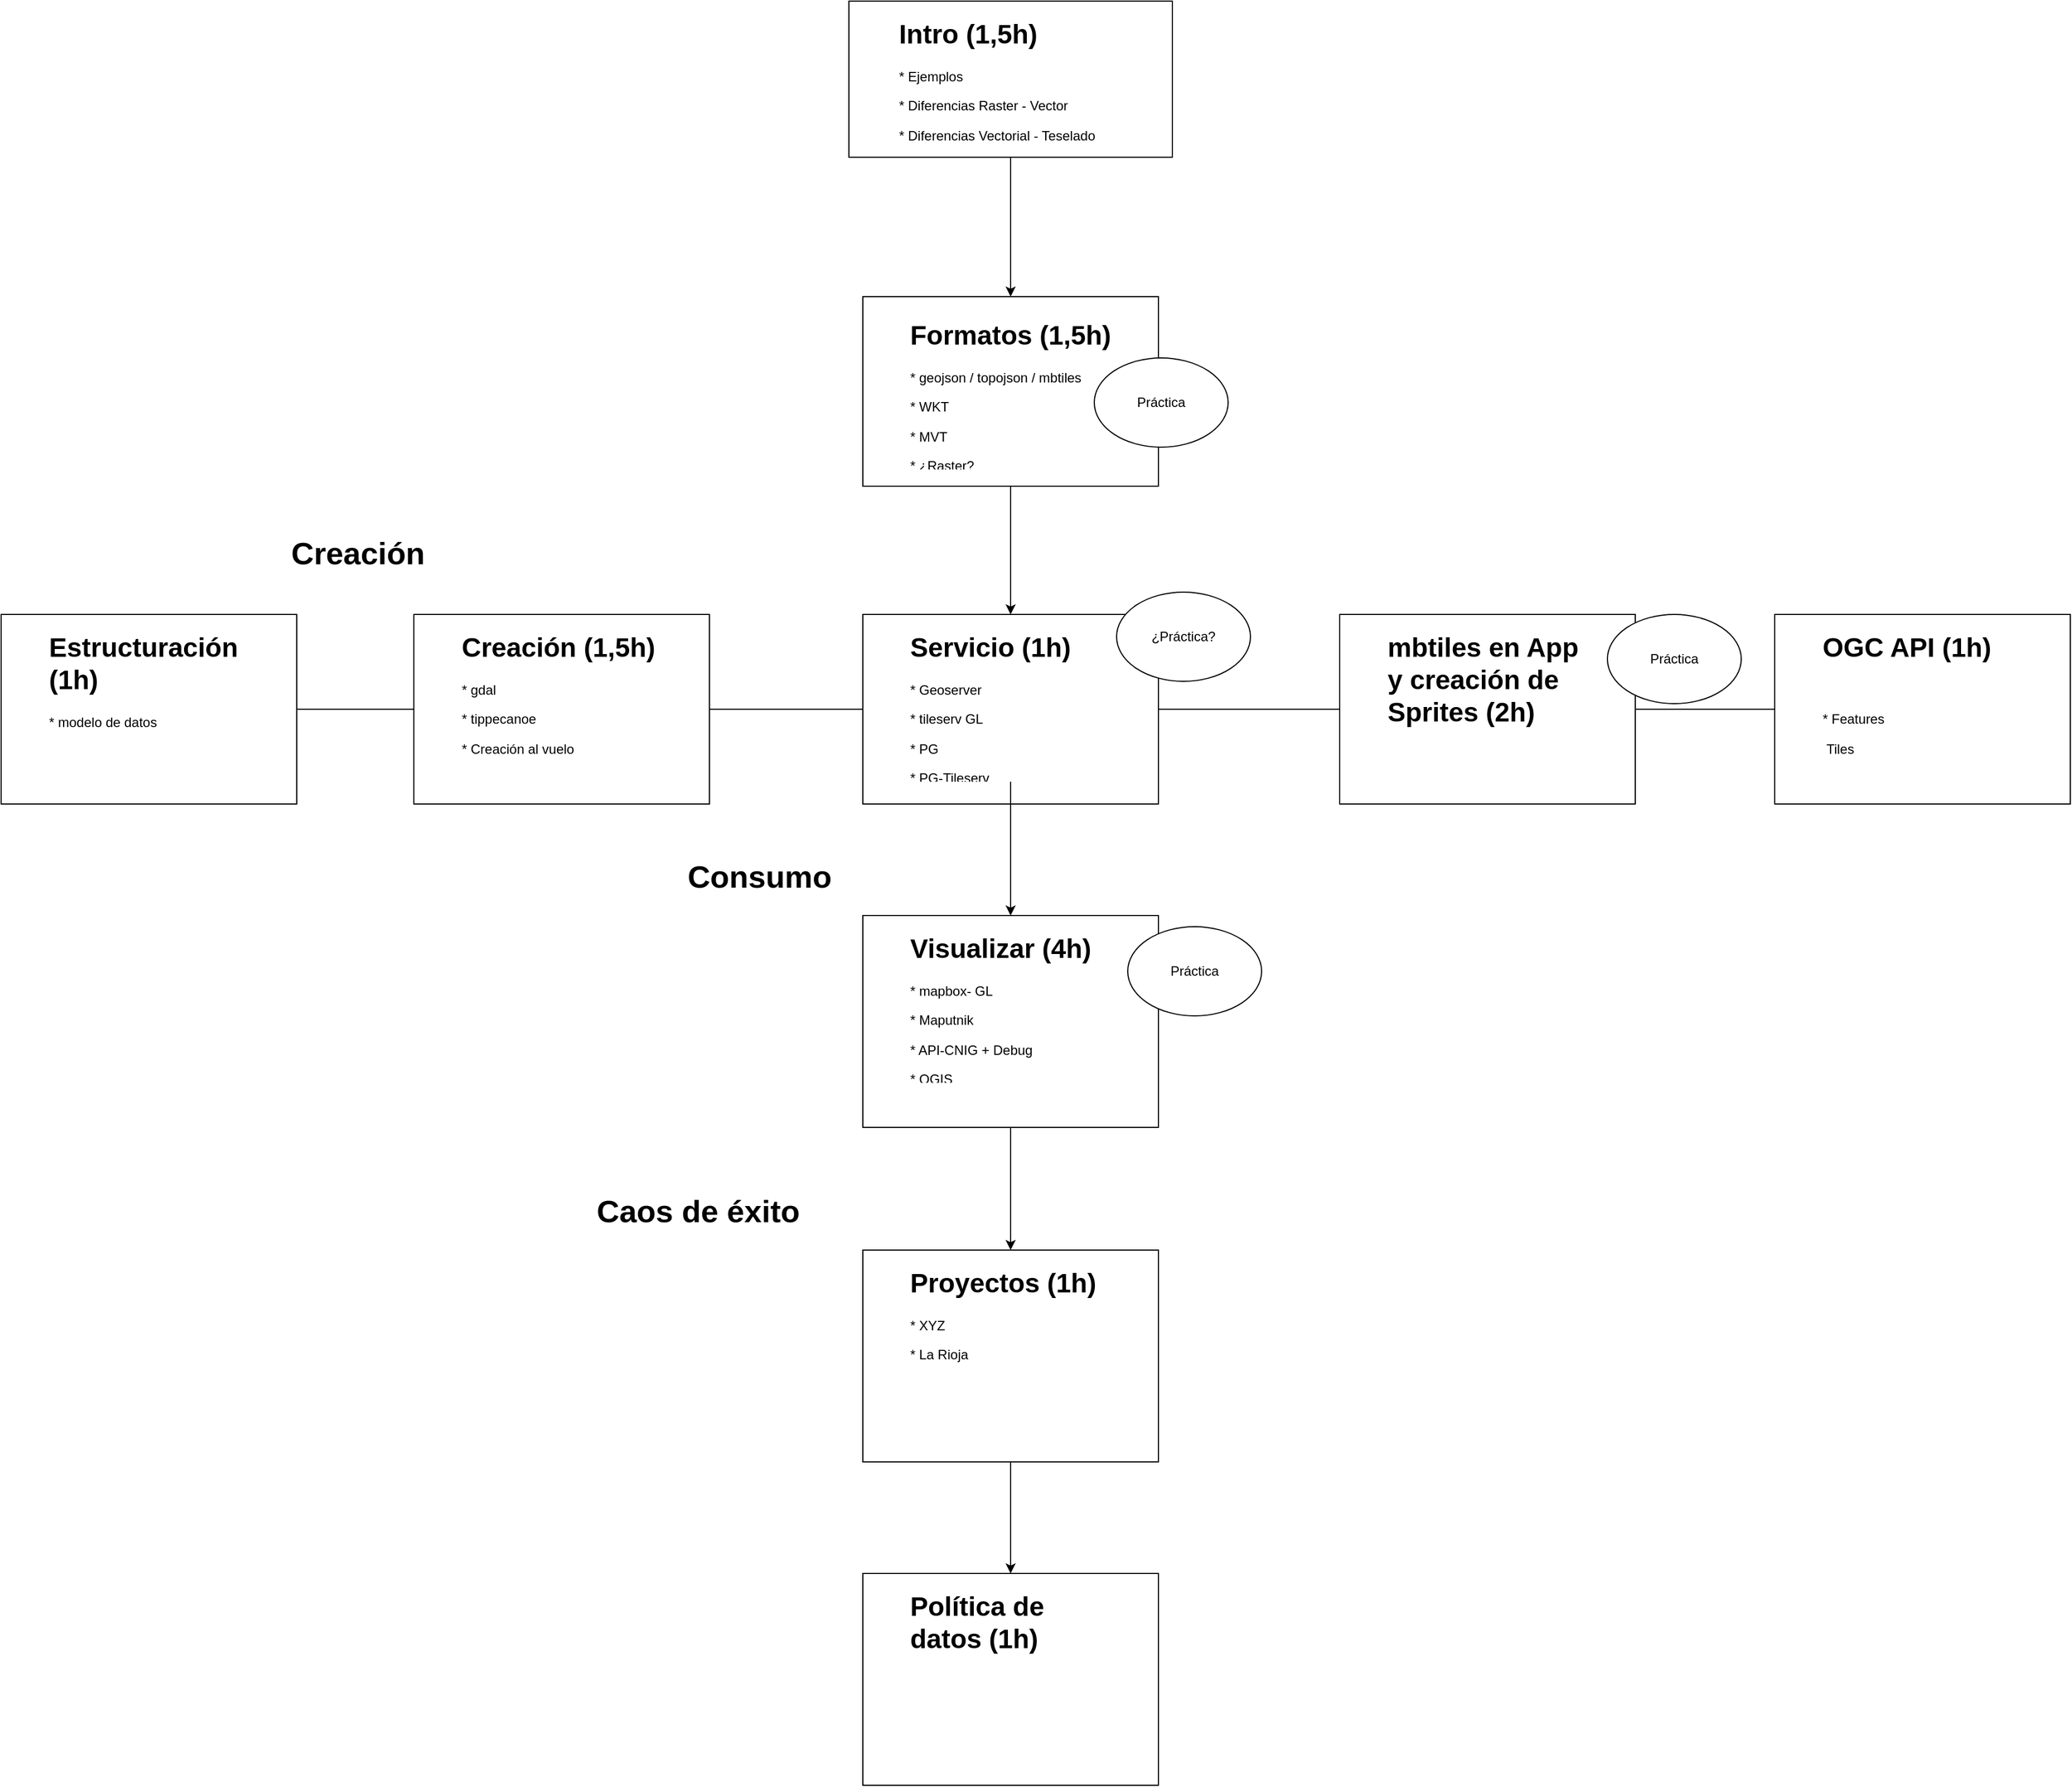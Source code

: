 <mxfile version="15.5.4" type="github">
  <diagram id="Iy78NmgVhlyqYcQx1wdt" name="Page-1">
    <mxGraphModel dx="3671" dy="1588" grid="1" gridSize="10" guides="1" tooltips="1" connect="1" arrows="1" fold="1" page="1" pageScale="1" pageWidth="827" pageHeight="1169" math="0" shadow="0">
      <root>
        <mxCell id="0" />
        <mxCell id="1" parent="0" />
        <mxCell id="BmIJjtoEZFwzUHg4kpTr-5" style="edgeStyle=orthogonalEdgeStyle;rounded=0;orthogonalLoop=1;jettySize=auto;html=1;entryX=0.5;entryY=0;entryDx=0;entryDy=0;" edge="1" parent="1" source="BmIJjtoEZFwzUHg4kpTr-3" target="BmIJjtoEZFwzUHg4kpTr-6">
          <mxGeometry relative="1" as="geometry">
            <mxPoint x="455" y="330" as="targetPoint" />
          </mxGeometry>
        </mxCell>
        <mxCell id="BmIJjtoEZFwzUHg4kpTr-3" value="" style="rounded=0;whiteSpace=wrap;html=1;" vertex="1" parent="1">
          <mxGeometry x="310" y="90" width="290" height="140" as="geometry" />
        </mxCell>
        <mxCell id="BmIJjtoEZFwzUHg4kpTr-4" value="&lt;h1&gt;Intro (1,5h)&lt;/h1&gt;&lt;p&gt;* Ejemplos&lt;/p&gt;&lt;p&gt;* Diferencias Raster - Vector&lt;/p&gt;&lt;p&gt;* Diferencias Vectorial - Teselado&lt;/p&gt;" style="text;html=1;strokeColor=none;fillColor=none;spacing=5;spacingTop=-20;whiteSpace=wrap;overflow=hidden;rounded=0;" vertex="1" parent="1">
          <mxGeometry x="350" y="100" width="190" height="120" as="geometry" />
        </mxCell>
        <mxCell id="BmIJjtoEZFwzUHg4kpTr-6" value="" style="rounded=0;whiteSpace=wrap;html=1;" vertex="1" parent="1">
          <mxGeometry x="322.5" y="355" width="265" height="170" as="geometry" />
        </mxCell>
        <mxCell id="BmIJjtoEZFwzUHg4kpTr-8" style="edgeStyle=orthogonalEdgeStyle;rounded=0;orthogonalLoop=1;jettySize=auto;html=1;entryX=0.5;entryY=0;entryDx=0;entryDy=0;exitX=0.5;exitY=1;exitDx=0;exitDy=0;" edge="1" parent="1" source="BmIJjtoEZFwzUHg4kpTr-6" target="BmIJjtoEZFwzUHg4kpTr-9">
          <mxGeometry relative="1" as="geometry">
            <mxPoint x="455" y="630" as="targetPoint" />
            <mxPoint x="455" y="560" as="sourcePoint" />
          </mxGeometry>
        </mxCell>
        <mxCell id="BmIJjtoEZFwzUHg4kpTr-7" value="&lt;h1&gt;Formatos (1,5h)&lt;/h1&gt;&lt;p&gt;* geojson / topojson / mbtiles&lt;br&gt;&lt;/p&gt;&lt;p&gt;* WKT&lt;/p&gt;&lt;p&gt;* MVT&lt;/p&gt;&lt;p&gt;* ¿Raster?&lt;/p&gt;" style="text;html=1;strokeColor=none;fillColor=none;spacing=5;spacingTop=-20;whiteSpace=wrap;overflow=hidden;rounded=0;" vertex="1" parent="1">
          <mxGeometry x="360" y="370" width="190" height="140" as="geometry" />
        </mxCell>
        <mxCell id="BmIJjtoEZFwzUHg4kpTr-9" value="" style="rounded=0;whiteSpace=wrap;html=1;" vertex="1" parent="1">
          <mxGeometry x="322.5" y="640" width="265" height="170" as="geometry" />
        </mxCell>
        <mxCell id="BmIJjtoEZFwzUHg4kpTr-35" style="edgeStyle=orthogonalEdgeStyle;rounded=0;orthogonalLoop=1;jettySize=auto;html=1;entryX=0.5;entryY=0;entryDx=0;entryDy=0;fontSize=28;" edge="1" parent="1" source="BmIJjtoEZFwzUHg4kpTr-10" target="BmIJjtoEZFwzUHg4kpTr-32">
          <mxGeometry relative="1" as="geometry" />
        </mxCell>
        <mxCell id="BmIJjtoEZFwzUHg4kpTr-10" value="&lt;h1&gt;Servicio (1h)&lt;/h1&gt;&lt;p&gt;* Geoserver&lt;br&gt;&lt;/p&gt;&lt;p&gt;* tileserv GL&lt;/p&gt;&lt;p&gt;* PG&lt;/p&gt;&lt;p&gt;* PG-Tileserv&lt;/p&gt;" style="text;html=1;strokeColor=none;fillColor=none;spacing=5;spacingTop=-20;whiteSpace=wrap;overflow=hidden;rounded=0;" vertex="1" parent="1">
          <mxGeometry x="360" y="650" width="190" height="140" as="geometry" />
        </mxCell>
        <mxCell id="BmIJjtoEZFwzUHg4kpTr-11" value="Práctica" style="ellipse;whiteSpace=wrap;html=1;" vertex="1" parent="1">
          <mxGeometry x="530" y="410" width="120" height="80" as="geometry" />
        </mxCell>
        <mxCell id="BmIJjtoEZFwzUHg4kpTr-12" value="" style="rounded=0;whiteSpace=wrap;html=1;" vertex="1" parent="1">
          <mxGeometry x="-450" y="640" width="265" height="170" as="geometry" />
        </mxCell>
        <mxCell id="BmIJjtoEZFwzUHg4kpTr-13" value="&lt;h1&gt;Estructuración (1h)&lt;/h1&gt;&lt;p&gt;* modelo de datos&lt;br&gt;&lt;/p&gt;&lt;p&gt;&lt;br&gt;&lt;/p&gt;" style="text;html=1;strokeColor=none;fillColor=none;spacing=5;spacingTop=-20;whiteSpace=wrap;overflow=hidden;rounded=0;" vertex="1" parent="1">
          <mxGeometry x="-412.5" y="650" width="190" height="140" as="geometry" />
        </mxCell>
        <mxCell id="BmIJjtoEZFwzUHg4kpTr-14" value="" style="rounded=0;whiteSpace=wrap;html=1;" vertex="1" parent="1">
          <mxGeometry x="-80" y="640" width="265" height="170" as="geometry" />
        </mxCell>
        <mxCell id="BmIJjtoEZFwzUHg4kpTr-15" value="&lt;h1&gt;Creación (1,5h)&lt;/h1&gt;&lt;p&gt;* gdal&lt;br&gt;&lt;/p&gt;&lt;p&gt;* tippecanoe&lt;/p&gt;&lt;p&gt;* Creación al vuelo&lt;/p&gt;&lt;p&gt;&lt;br&gt;&lt;/p&gt;" style="text;html=1;strokeColor=none;fillColor=none;spacing=5;spacingTop=-20;whiteSpace=wrap;overflow=hidden;rounded=0;" vertex="1" parent="1">
          <mxGeometry x="-42.5" y="650" width="190" height="140" as="geometry" />
        </mxCell>
        <mxCell id="BmIJjtoEZFwzUHg4kpTr-16" value="¿Práctica?" style="ellipse;whiteSpace=wrap;html=1;" vertex="1" parent="1">
          <mxGeometry x="550" y="620" width="120" height="80" as="geometry" />
        </mxCell>
        <mxCell id="BmIJjtoEZFwzUHg4kpTr-17" value="" style="rounded=0;whiteSpace=wrap;html=1;" vertex="1" parent="1">
          <mxGeometry x="750" y="640" width="265" height="170" as="geometry" />
        </mxCell>
        <mxCell id="BmIJjtoEZFwzUHg4kpTr-18" value="&lt;h1&gt;mbtiles en App y creación de Sprites (2h)&lt;/h1&gt;&lt;p&gt;&lt;br&gt;&lt;/p&gt;&lt;p&gt;&lt;br&gt;&lt;/p&gt;" style="text;html=1;strokeColor=none;fillColor=none;spacing=5;spacingTop=-20;whiteSpace=wrap;overflow=hidden;rounded=0;" vertex="1" parent="1">
          <mxGeometry x="787.5" y="650" width="190" height="140" as="geometry" />
        </mxCell>
        <mxCell id="BmIJjtoEZFwzUHg4kpTr-19" value="Práctica" style="ellipse;whiteSpace=wrap;html=1;" vertex="1" parent="1">
          <mxGeometry x="990" y="640" width="120" height="80" as="geometry" />
        </mxCell>
        <mxCell id="BmIJjtoEZFwzUHg4kpTr-20" value="" style="rounded=0;whiteSpace=wrap;html=1;" vertex="1" parent="1">
          <mxGeometry x="1140" y="640" width="265" height="170" as="geometry" />
        </mxCell>
        <mxCell id="BmIJjtoEZFwzUHg4kpTr-21" value="&lt;h1&gt;OGC API (1h)&lt;/h1&gt;&lt;p&gt;&lt;br&gt;&lt;/p&gt;&lt;p&gt;* Features&lt;/p&gt;&lt;p&gt;&amp;nbsp;Tiles&lt;/p&gt;" style="text;html=1;strokeColor=none;fillColor=none;spacing=5;spacingTop=-20;whiteSpace=wrap;overflow=hidden;rounded=0;" vertex="1" parent="1">
          <mxGeometry x="1177.5" y="650" width="190" height="140" as="geometry" />
        </mxCell>
        <mxCell id="BmIJjtoEZFwzUHg4kpTr-22" value="" style="endArrow=none;html=1;rounded=0;exitX=1;exitY=0.5;exitDx=0;exitDy=0;entryX=0;entryY=0.5;entryDx=0;entryDy=0;" edge="1" parent="1" source="BmIJjtoEZFwzUHg4kpTr-14" target="BmIJjtoEZFwzUHg4kpTr-9">
          <mxGeometry width="50" height="50" relative="1" as="geometry">
            <mxPoint x="320" y="680" as="sourcePoint" />
            <mxPoint x="370" y="630" as="targetPoint" />
          </mxGeometry>
        </mxCell>
        <mxCell id="BmIJjtoEZFwzUHg4kpTr-26" value="" style="endArrow=none;html=1;rounded=0;exitX=1;exitY=0.5;exitDx=0;exitDy=0;entryX=0;entryY=0.5;entryDx=0;entryDy=0;" edge="1" parent="1" source="BmIJjtoEZFwzUHg4kpTr-12" target="BmIJjtoEZFwzUHg4kpTr-14">
          <mxGeometry width="50" height="50" relative="1" as="geometry">
            <mxPoint x="320" y="680" as="sourcePoint" />
            <mxPoint x="370" y="630" as="targetPoint" />
          </mxGeometry>
        </mxCell>
        <mxCell id="BmIJjtoEZFwzUHg4kpTr-27" value="" style="endArrow=none;html=1;rounded=0;entryX=0;entryY=0.5;entryDx=0;entryDy=0;" edge="1" parent="1" source="BmIJjtoEZFwzUHg4kpTr-9" target="BmIJjtoEZFwzUHg4kpTr-17">
          <mxGeometry width="50" height="50" relative="1" as="geometry">
            <mxPoint x="320" y="680" as="sourcePoint" />
            <mxPoint x="370" y="630" as="targetPoint" />
          </mxGeometry>
        </mxCell>
        <mxCell id="BmIJjtoEZFwzUHg4kpTr-28" value="" style="endArrow=none;html=1;rounded=0;entryX=0;entryY=0.5;entryDx=0;entryDy=0;exitX=1;exitY=0.5;exitDx=0;exitDy=0;" edge="1" parent="1" source="BmIJjtoEZFwzUHg4kpTr-17" target="BmIJjtoEZFwzUHg4kpTr-20">
          <mxGeometry width="50" height="50" relative="1" as="geometry">
            <mxPoint x="990" y="900" as="sourcePoint" />
            <mxPoint x="1152.5" y="900" as="targetPoint" />
          </mxGeometry>
        </mxCell>
        <mxCell id="BmIJjtoEZFwzUHg4kpTr-30" value="&lt;b&gt;&lt;font style=&quot;font-size: 28px&quot;&gt;Creación&lt;/font&gt;&lt;/b&gt;" style="text;html=1;strokeColor=none;fillColor=none;align=center;verticalAlign=middle;whiteSpace=wrap;rounded=0;" vertex="1" parent="1">
          <mxGeometry x="-160" y="570" width="60" height="30" as="geometry" />
        </mxCell>
        <mxCell id="BmIJjtoEZFwzUHg4kpTr-31" value="&lt;b&gt;&lt;font style=&quot;font-size: 28px&quot;&gt;Consumo&lt;/font&gt;&lt;/b&gt;" style="text;html=1;strokeColor=none;fillColor=none;align=center;verticalAlign=middle;whiteSpace=wrap;rounded=0;" vertex="1" parent="1">
          <mxGeometry x="200" y="860" width="60" height="30" as="geometry" />
        </mxCell>
        <mxCell id="BmIJjtoEZFwzUHg4kpTr-39" style="edgeStyle=orthogonalEdgeStyle;rounded=0;orthogonalLoop=1;jettySize=auto;html=1;entryX=0.5;entryY=0;entryDx=0;entryDy=0;fontSize=28;" edge="1" parent="1" source="BmIJjtoEZFwzUHg4kpTr-32" target="BmIJjtoEZFwzUHg4kpTr-37">
          <mxGeometry relative="1" as="geometry" />
        </mxCell>
        <mxCell id="BmIJjtoEZFwzUHg4kpTr-32" value="" style="rounded=0;whiteSpace=wrap;html=1;" vertex="1" parent="1">
          <mxGeometry x="322.5" y="910" width="265" height="190" as="geometry" />
        </mxCell>
        <mxCell id="BmIJjtoEZFwzUHg4kpTr-33" value="&lt;h1&gt;Visualizar (4h)&lt;/h1&gt;&lt;p&gt;* mapbox- GL&lt;br&gt;&lt;/p&gt;&lt;p&gt;* Maputnik&lt;/p&gt;&lt;p&gt;* API-CNIG + Debug&lt;/p&gt;&lt;p&gt;* QGIS&lt;/p&gt;" style="text;html=1;strokeColor=none;fillColor=none;spacing=5;spacingTop=-20;whiteSpace=wrap;overflow=hidden;rounded=0;" vertex="1" parent="1">
          <mxGeometry x="360" y="920" width="190" height="140" as="geometry" />
        </mxCell>
        <mxCell id="BmIJjtoEZFwzUHg4kpTr-36" value="&lt;b&gt;&lt;font style=&quot;font-size: 28px&quot;&gt;Caos de éxito&lt;/font&gt;&lt;/b&gt;" style="text;html=1;strokeColor=none;fillColor=none;align=center;verticalAlign=middle;whiteSpace=wrap;rounded=0;" vertex="1" parent="1">
          <mxGeometry x="60" y="1160" width="230" height="30" as="geometry" />
        </mxCell>
        <mxCell id="BmIJjtoEZFwzUHg4kpTr-42" style="edgeStyle=orthogonalEdgeStyle;rounded=0;orthogonalLoop=1;jettySize=auto;html=1;entryX=0.5;entryY=0;entryDx=0;entryDy=0;fontSize=28;" edge="1" parent="1" source="BmIJjtoEZFwzUHg4kpTr-37" target="BmIJjtoEZFwzUHg4kpTr-40">
          <mxGeometry relative="1" as="geometry" />
        </mxCell>
        <mxCell id="BmIJjtoEZFwzUHg4kpTr-37" value="" style="rounded=0;whiteSpace=wrap;html=1;" vertex="1" parent="1">
          <mxGeometry x="322.5" y="1210" width="265" height="190" as="geometry" />
        </mxCell>
        <mxCell id="BmIJjtoEZFwzUHg4kpTr-38" value="&lt;h1&gt;Proyectos (1h)&lt;/h1&gt;&lt;p&gt;* XYZ&lt;/p&gt;&lt;p&gt;* La Rioja&lt;/p&gt;" style="text;html=1;strokeColor=none;fillColor=none;spacing=5;spacingTop=-20;whiteSpace=wrap;overflow=hidden;rounded=0;" vertex="1" parent="1">
          <mxGeometry x="360" y="1220" width="190" height="140" as="geometry" />
        </mxCell>
        <mxCell id="BmIJjtoEZFwzUHg4kpTr-40" value="" style="rounded=0;whiteSpace=wrap;html=1;" vertex="1" parent="1">
          <mxGeometry x="322.5" y="1500" width="265" height="190" as="geometry" />
        </mxCell>
        <mxCell id="BmIJjtoEZFwzUHg4kpTr-41" value="&lt;h1&gt;Política de datos (1h)&lt;/h1&gt;" style="text;html=1;strokeColor=none;fillColor=none;spacing=5;spacingTop=-20;whiteSpace=wrap;overflow=hidden;rounded=0;" vertex="1" parent="1">
          <mxGeometry x="360" y="1510" width="190" height="140" as="geometry" />
        </mxCell>
        <mxCell id="BmIJjtoEZFwzUHg4kpTr-43" value="Práctica" style="ellipse;whiteSpace=wrap;html=1;" vertex="1" parent="1">
          <mxGeometry x="560" y="920" width="120" height="80" as="geometry" />
        </mxCell>
      </root>
    </mxGraphModel>
  </diagram>
</mxfile>
